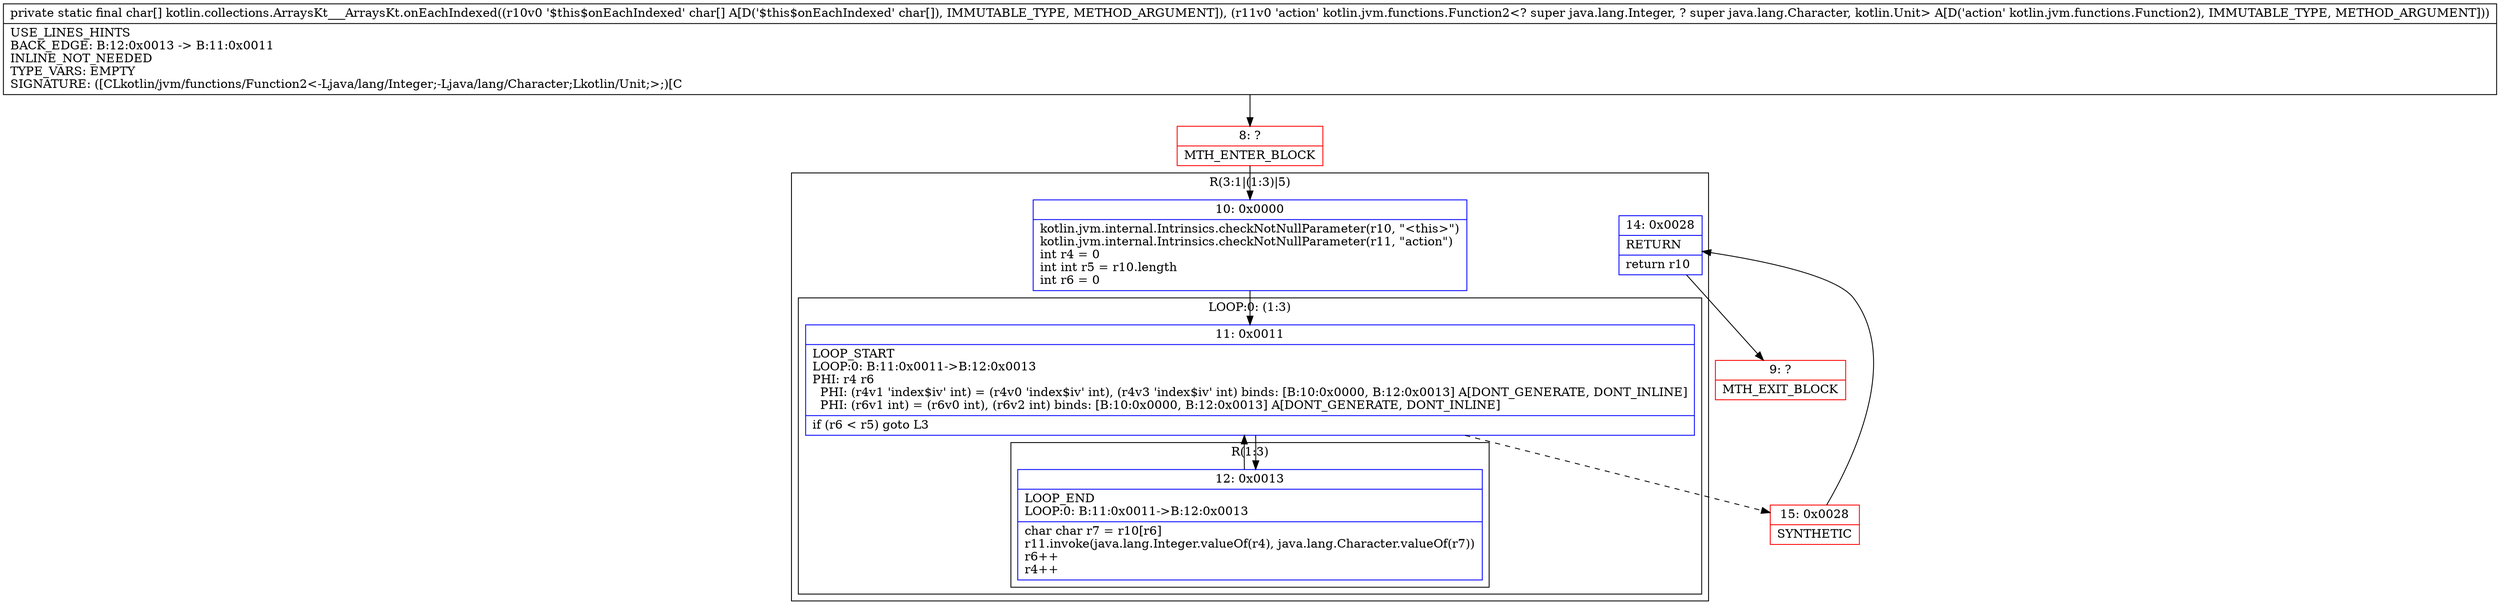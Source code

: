 digraph "CFG forkotlin.collections.ArraysKt___ArraysKt.onEachIndexed([CLkotlin\/jvm\/functions\/Function2;)[C" {
subgraph cluster_Region_494768283 {
label = "R(3:1|(1:3)|5)";
node [shape=record,color=blue];
Node_10 [shape=record,label="{10\:\ 0x0000|kotlin.jvm.internal.Intrinsics.checkNotNullParameter(r10, \"\<this\>\")\lkotlin.jvm.internal.Intrinsics.checkNotNullParameter(r11, \"action\")\lint r4 = 0\lint int r5 = r10.length\lint r6 = 0\l}"];
subgraph cluster_LoopRegion_1566540778 {
label = "LOOP:0: (1:3)";
node [shape=record,color=blue];
Node_11 [shape=record,label="{11\:\ 0x0011|LOOP_START\lLOOP:0: B:11:0x0011\-\>B:12:0x0013\lPHI: r4 r6 \l  PHI: (r4v1 'index$iv' int) = (r4v0 'index$iv' int), (r4v3 'index$iv' int) binds: [B:10:0x0000, B:12:0x0013] A[DONT_GENERATE, DONT_INLINE]\l  PHI: (r6v1 int) = (r6v0 int), (r6v2 int) binds: [B:10:0x0000, B:12:0x0013] A[DONT_GENERATE, DONT_INLINE]\l|if (r6 \< r5) goto L3\l}"];
subgraph cluster_Region_1872036913 {
label = "R(1:3)";
node [shape=record,color=blue];
Node_12 [shape=record,label="{12\:\ 0x0013|LOOP_END\lLOOP:0: B:11:0x0011\-\>B:12:0x0013\l|char char r7 = r10[r6]\lr11.invoke(java.lang.Integer.valueOf(r4), java.lang.Character.valueOf(r7))\lr6++\lr4++\l}"];
}
}
Node_14 [shape=record,label="{14\:\ 0x0028|RETURN\l|return r10\l}"];
}
Node_8 [shape=record,color=red,label="{8\:\ ?|MTH_ENTER_BLOCK\l}"];
Node_15 [shape=record,color=red,label="{15\:\ 0x0028|SYNTHETIC\l}"];
Node_9 [shape=record,color=red,label="{9\:\ ?|MTH_EXIT_BLOCK\l}"];
MethodNode[shape=record,label="{private static final char[] kotlin.collections.ArraysKt___ArraysKt.onEachIndexed((r10v0 '$this$onEachIndexed' char[] A[D('$this$onEachIndexed' char[]), IMMUTABLE_TYPE, METHOD_ARGUMENT]), (r11v0 'action' kotlin.jvm.functions.Function2\<? super java.lang.Integer, ? super java.lang.Character, kotlin.Unit\> A[D('action' kotlin.jvm.functions.Function2), IMMUTABLE_TYPE, METHOD_ARGUMENT]))  | USE_LINES_HINTS\lBACK_EDGE: B:12:0x0013 \-\> B:11:0x0011\lINLINE_NOT_NEEDED\lTYPE_VARS: EMPTY\lSIGNATURE: ([CLkotlin\/jvm\/functions\/Function2\<\-Ljava\/lang\/Integer;\-Ljava\/lang\/Character;Lkotlin\/Unit;\>;)[C\l}"];
MethodNode -> Node_8;Node_10 -> Node_11;
Node_11 -> Node_12;
Node_11 -> Node_15[style=dashed];
Node_12 -> Node_11;
Node_14 -> Node_9;
Node_8 -> Node_10;
Node_15 -> Node_14;
}

